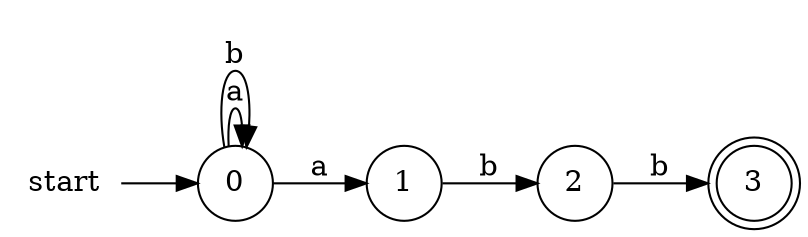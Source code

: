 digraph nfa{
    rankdir=LR
    start[shape=plaintext]
    0,1,2[shape=circle]
    3[shape=doublecircle]
    start->0
    0->0[label=a]
    0->0[label=b]
    0->1[label=a]
    1->2[label=b]
    2->3[label=b]
}